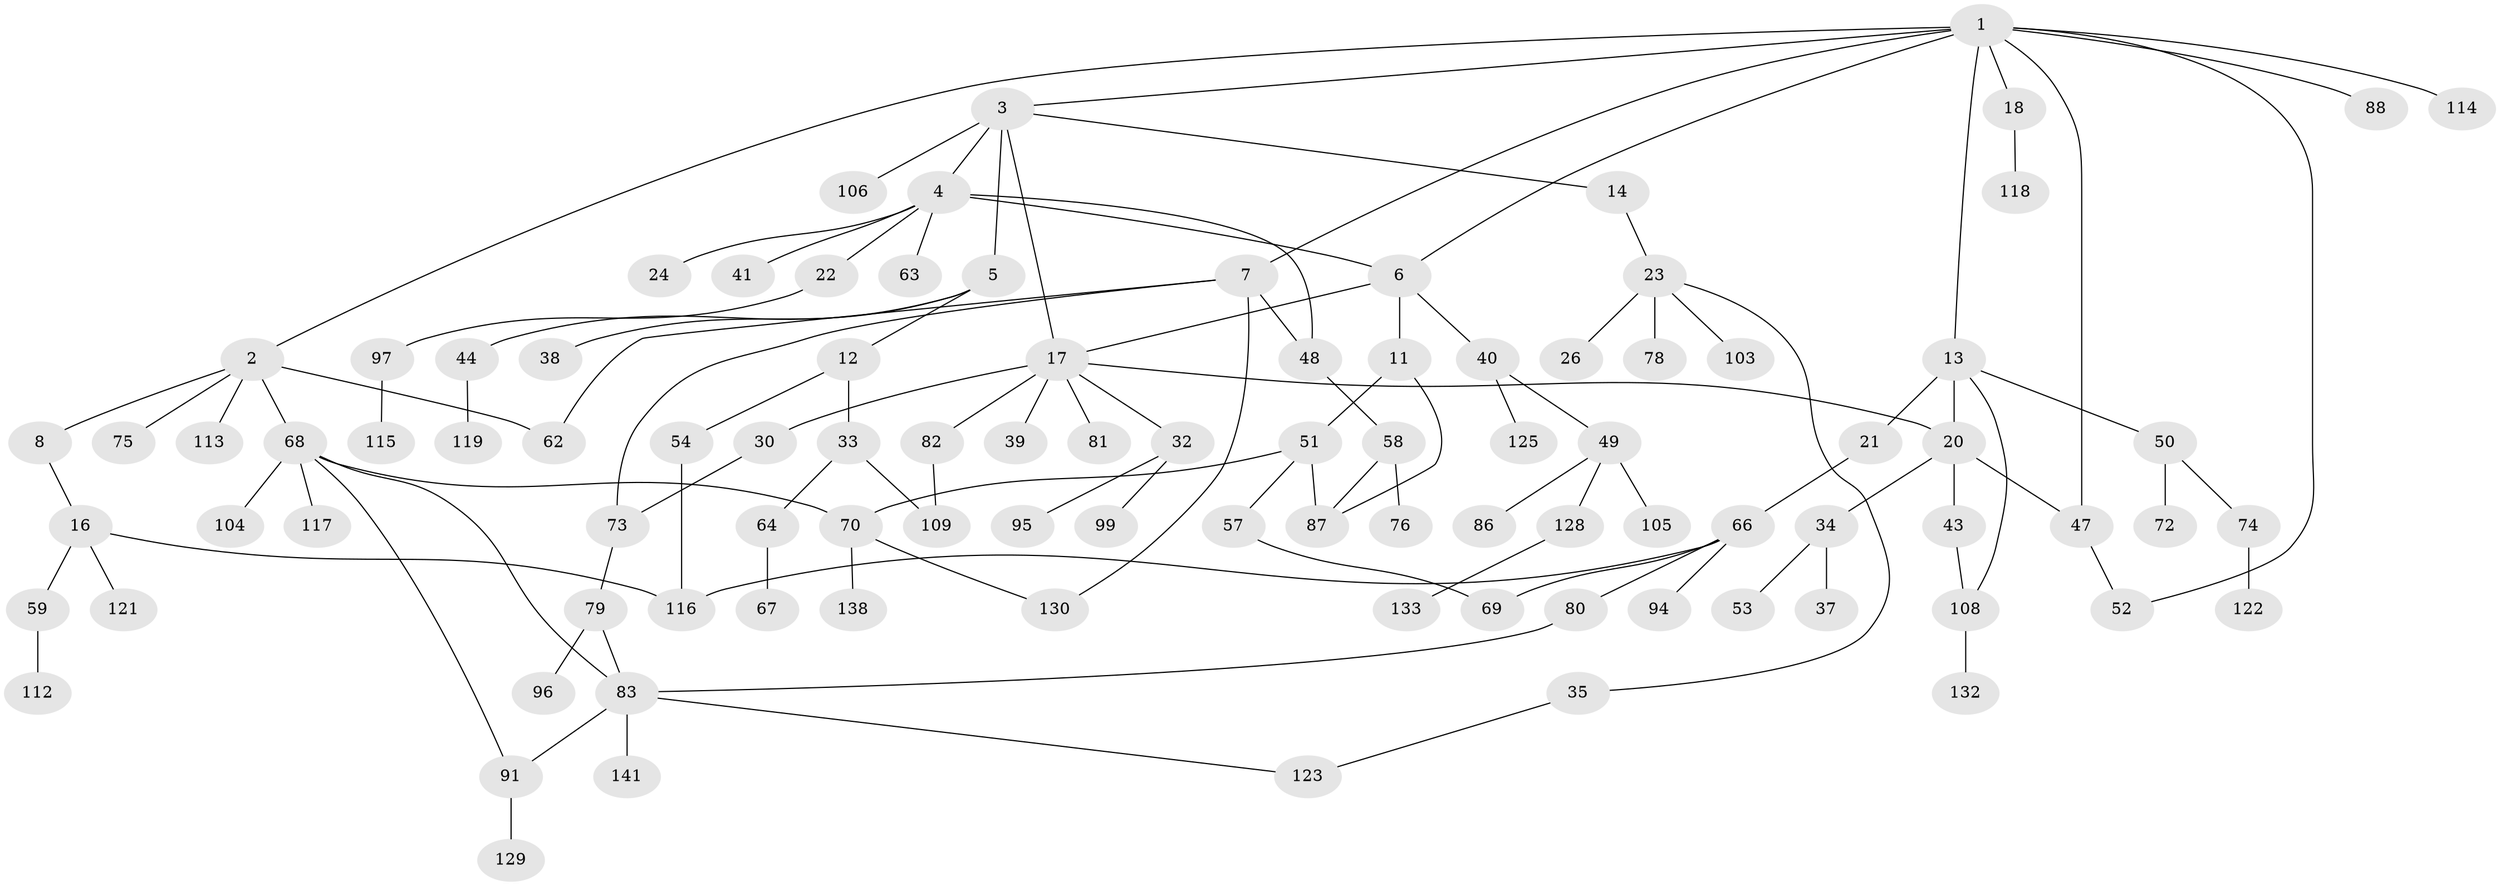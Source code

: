 // Generated by graph-tools (version 1.1) at 2025/23/03/03/25 07:23:33]
// undirected, 97 vertices, 117 edges
graph export_dot {
graph [start="1"]
  node [color=gray90,style=filled];
  1 [super="+36"];
  2 [super="+19"];
  3 [super="+9"];
  4 [super="+15"];
  5 [super="+10"];
  6 [super="+27"];
  7 [super="+110"];
  8;
  11;
  12;
  13 [super="+42"];
  14;
  16 [super="+28"];
  17 [super="+46"];
  18;
  20 [super="+25"];
  21;
  22 [super="+45"];
  23 [super="+29"];
  24;
  26;
  30 [super="+31"];
  32;
  33 [super="+100"];
  34;
  35;
  37;
  38;
  39;
  40 [super="+60"];
  41;
  43 [super="+77"];
  44 [super="+92"];
  47;
  48;
  49 [super="+85"];
  50 [super="+56"];
  51 [super="+65"];
  52 [super="+55"];
  53;
  54;
  57 [super="+61"];
  58 [super="+134"];
  59 [super="+84"];
  62 [super="+90"];
  63;
  64;
  66 [super="+93"];
  67 [super="+102"];
  68 [super="+71"];
  69 [super="+142"];
  70 [super="+101"];
  72;
  73;
  74 [super="+89"];
  75 [super="+107"];
  76;
  78;
  79 [super="+127"];
  80 [super="+140"];
  81;
  82 [super="+135"];
  83 [super="+139"];
  86;
  87 [super="+131"];
  88;
  91 [super="+111"];
  94;
  95 [super="+98"];
  96;
  97 [super="+124"];
  99;
  103;
  104;
  105;
  106;
  108 [super="+120"];
  109;
  112;
  113 [super="+137"];
  114;
  115;
  116;
  117 [super="+126"];
  118;
  119;
  121;
  122;
  123;
  125 [super="+136"];
  128;
  129;
  130;
  132;
  133;
  138;
  141;
  1 -- 2;
  1 -- 3;
  1 -- 7;
  1 -- 13;
  1 -- 18;
  1 -- 88;
  1 -- 114;
  1 -- 47;
  1 -- 52;
  1 -- 6;
  2 -- 8;
  2 -- 62;
  2 -- 113;
  2 -- 75;
  2 -- 68;
  3 -- 4 [weight=2];
  3 -- 5;
  3 -- 14;
  3 -- 17;
  3 -- 106;
  4 -- 6;
  4 -- 22;
  4 -- 63;
  4 -- 24;
  4 -- 41;
  4 -- 48;
  5 -- 12;
  5 -- 38;
  5 -- 44;
  6 -- 11;
  6 -- 40;
  6 -- 17;
  7 -- 48;
  7 -- 73;
  7 -- 130;
  7 -- 62;
  8 -- 16;
  11 -- 51;
  11 -- 87;
  12 -- 33;
  12 -- 54;
  13 -- 20;
  13 -- 21;
  13 -- 50;
  13 -- 108;
  14 -- 23;
  16 -- 59;
  16 -- 121;
  16 -- 116;
  17 -- 30 [weight=2];
  17 -- 32;
  17 -- 39;
  17 -- 81;
  17 -- 82;
  17 -- 20;
  18 -- 118;
  20 -- 34;
  20 -- 47;
  20 -- 43;
  21 -- 66;
  22 -- 97;
  23 -- 26;
  23 -- 35;
  23 -- 78;
  23 -- 103;
  30 -- 73;
  32 -- 95;
  32 -- 99;
  33 -- 64;
  33 -- 109;
  34 -- 37;
  34 -- 53;
  35 -- 123;
  40 -- 49;
  40 -- 125;
  43 -- 108;
  44 -- 119;
  47 -- 52;
  48 -- 58;
  49 -- 86;
  49 -- 105;
  49 -- 128;
  50 -- 74;
  50 -- 72;
  51 -- 57;
  51 -- 70;
  51 -- 87;
  54 -- 116;
  57 -- 69;
  58 -- 76;
  58 -- 87;
  59 -- 112;
  64 -- 67;
  66 -- 80;
  66 -- 116;
  66 -- 94;
  66 -- 69;
  68 -- 104;
  68 -- 117;
  68 -- 83;
  68 -- 91;
  68 -- 70;
  70 -- 138;
  70 -- 130;
  73 -- 79;
  74 -- 122;
  79 -- 83;
  79 -- 96;
  80 -- 83;
  82 -- 109;
  83 -- 91;
  83 -- 123;
  83 -- 141;
  91 -- 129;
  97 -- 115;
  108 -- 132;
  128 -- 133;
}
